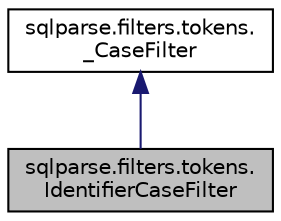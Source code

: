 digraph "sqlparse.filters.tokens.IdentifierCaseFilter"
{
 // LATEX_PDF_SIZE
  edge [fontname="Helvetica",fontsize="10",labelfontname="Helvetica",labelfontsize="10"];
  node [fontname="Helvetica",fontsize="10",shape=record];
  Node1 [label="sqlparse.filters.tokens.\lIdentifierCaseFilter",height=0.2,width=0.4,color="black", fillcolor="grey75", style="filled", fontcolor="black",tooltip=" "];
  Node2 -> Node1 [dir="back",color="midnightblue",fontsize="10",style="solid"];
  Node2 [label="sqlparse.filters.tokens.\l_CaseFilter",height=0.2,width=0.4,color="black", fillcolor="white", style="filled",URL="$classsqlparse_1_1filters_1_1tokens_1_1___case_filter.html",tooltip=" "];
}
